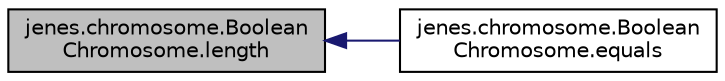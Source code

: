 digraph "jenes.chromosome.BooleanChromosome.length"
{
  edge [fontname="Helvetica",fontsize="10",labelfontname="Helvetica",labelfontsize="10"];
  node [fontname="Helvetica",fontsize="10",shape=record];
  rankdir="LR";
  Node1 [label="jenes.chromosome.Boolean\lChromosome.length",height=0.2,width=0.4,color="black", fillcolor="grey75", style="filled" fontcolor="black"];
  Node1 -> Node2 [dir="back",color="midnightblue",fontsize="10",style="solid"];
  Node2 [label="jenes.chromosome.Boolean\lChromosome.equals",height=0.2,width=0.4,color="black", fillcolor="white", style="filled",URL="$classjenes_1_1chromosome_1_1_boolean_chromosome.html#a82b50fe50a7e8821ee3ae5cc96bca013"];
}
